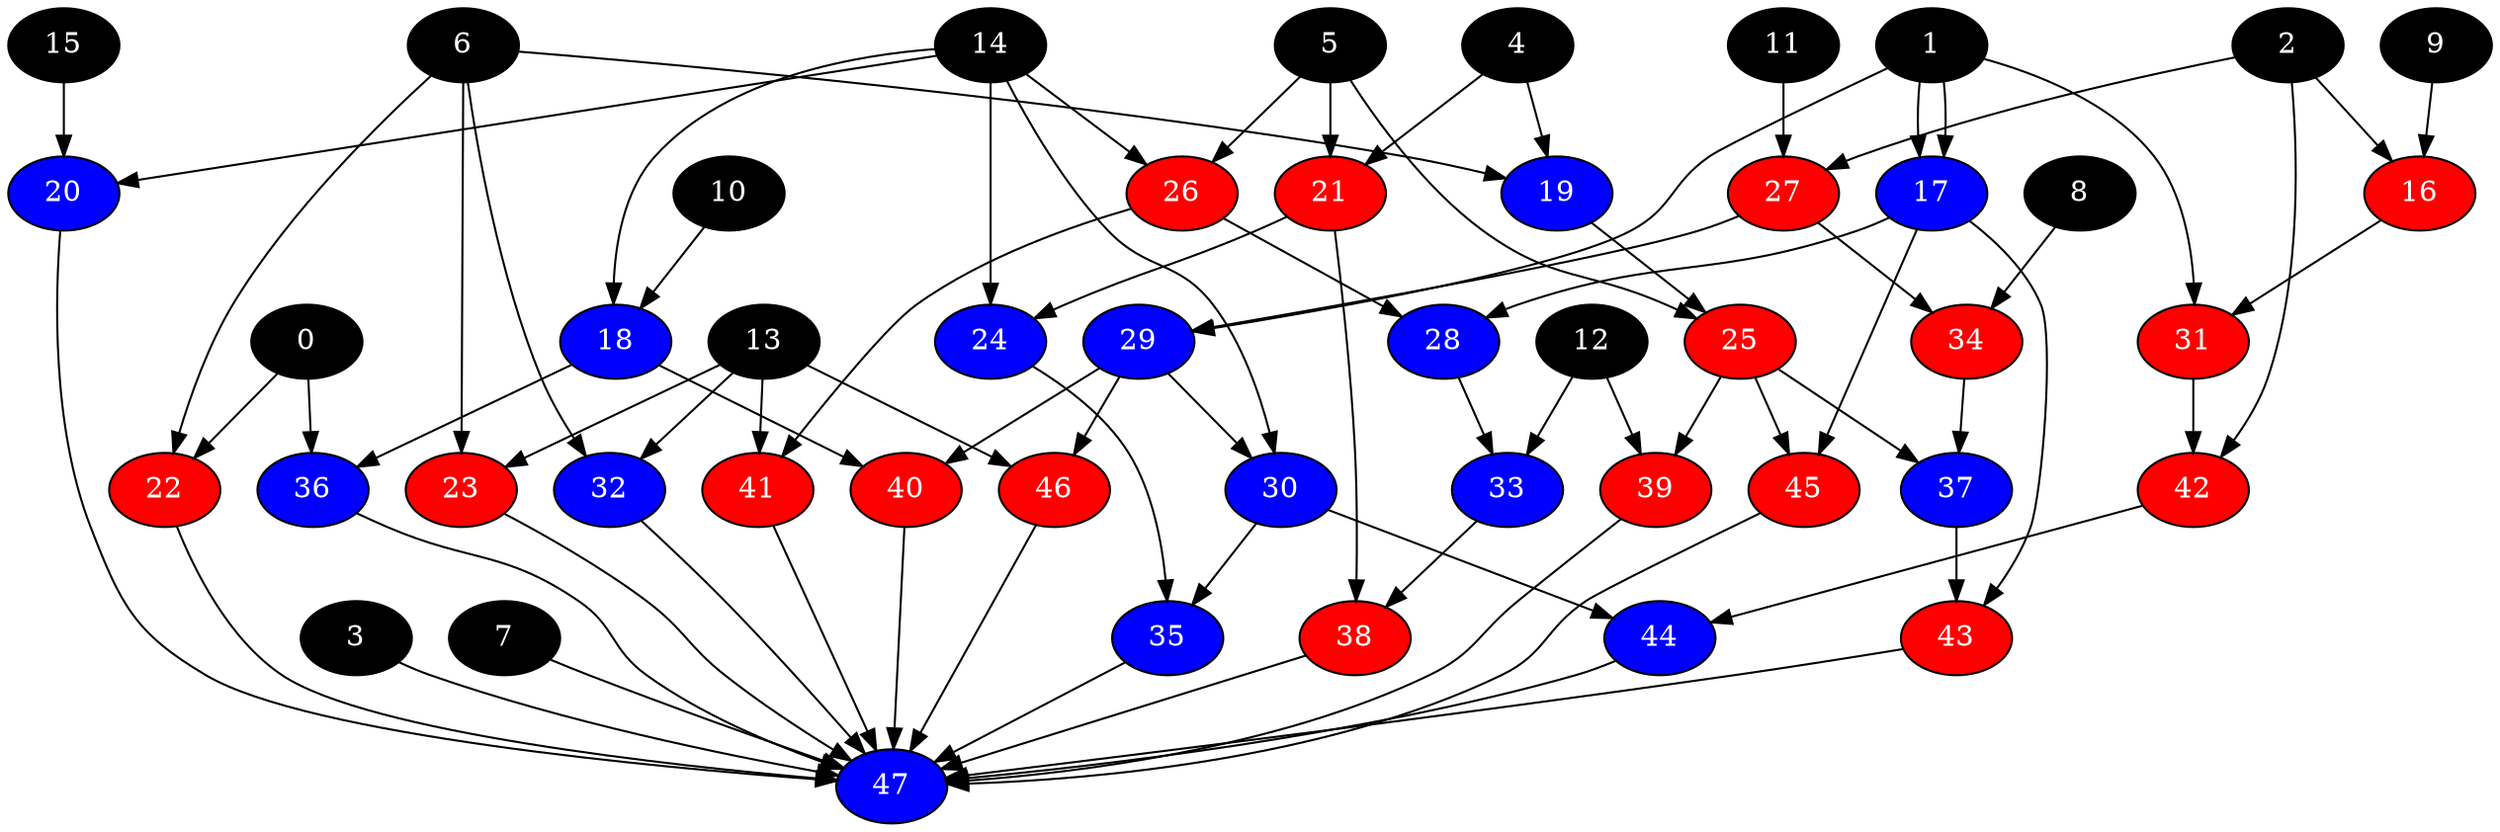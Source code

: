 digraph {
	0 [fillcolor=black fontcolor=white style=filled]
	1 [fillcolor=black fontcolor=white style=filled]
	2 [fillcolor=black fontcolor=white style=filled]
	3 [fillcolor=black fontcolor=white style=filled]
	4 [fillcolor=black fontcolor=white style=filled]
	5 [fillcolor=black fontcolor=white style=filled]
	6 [fillcolor=black fontcolor=white style=filled]
	7 [fillcolor=black fontcolor=white style=filled]
	8 [fillcolor=black fontcolor=white style=filled]
	9 [fillcolor=black fontcolor=white style=filled]
	10 [fillcolor=black fontcolor=white style=filled]
	11 [fillcolor=black fontcolor=white style=filled]
	12 [fillcolor=black fontcolor=white style=filled]
	13 [fillcolor=black fontcolor=white style=filled]
	14 [fillcolor=black fontcolor=white style=filled]
	15 [fillcolor=black fontcolor=white style=filled]
	16 [fillcolor=red fontcolor=white style=filled]
	9 -> 16
	2 -> 16
	17 [fillcolor=blue fontcolor=white style=filled]
	1 -> 17
	1 -> 17
	18 [fillcolor=blue fontcolor=white style=filled]
	14 -> 18
	10 -> 18
	19 [fillcolor=blue fontcolor=white style=filled]
	6 -> 19
	4 -> 19
	20 [fillcolor=blue fontcolor=white style=filled]
	15 -> 20
	14 -> 20
	21 [fillcolor=red fontcolor=white style=filled]
	4 -> 21
	5 -> 21
	22 [fillcolor=red fontcolor=white style=filled]
	0 -> 22
	6 -> 22
	23 [fillcolor=red fontcolor=white style=filled]
	13 -> 23
	6 -> 23
	24 [fillcolor=blue fontcolor=white style=filled]
	14 -> 24
	21 -> 24
	25 [fillcolor=red fontcolor=white style=filled]
	5 -> 25
	19 -> 25
	26 [fillcolor=red fontcolor=white style=filled]
	5 -> 26
	14 -> 26
	27 [fillcolor=red fontcolor=white style=filled]
	11 -> 27
	2 -> 27
	28 [fillcolor=blue fontcolor=white style=filled]
	17 -> 28
	26 -> 28
	29 [fillcolor=blue fontcolor=white style=filled]
	27 -> 29
	1 -> 29
	30 [fillcolor=blue fontcolor=white style=filled]
	29 -> 30
	14 -> 30
	31 [fillcolor=red fontcolor=white style=filled]
	16 -> 31
	1 -> 31
	32 [fillcolor=blue fontcolor=white style=filled]
	13 -> 32
	6 -> 32
	33 [fillcolor=blue fontcolor=white style=filled]
	28 -> 33
	12 -> 33
	34 [fillcolor=red fontcolor=white style=filled]
	27 -> 34
	8 -> 34
	35 [fillcolor=blue fontcolor=white style=filled]
	24 -> 35
	30 -> 35
	36 [fillcolor=blue fontcolor=white style=filled]
	18 -> 36
	0 -> 36
	37 [fillcolor=blue fontcolor=white style=filled]
	25 -> 37
	34 -> 37
	38 [fillcolor=red fontcolor=white style=filled]
	33 -> 38
	21 -> 38
	39 [fillcolor=red fontcolor=white style=filled]
	25 -> 39
	12 -> 39
	40 [fillcolor=red fontcolor=white style=filled]
	18 -> 40
	29 -> 40
	41 [fillcolor=red fontcolor=white style=filled]
	26 -> 41
	13 -> 41
	42 [fillcolor=red fontcolor=white style=filled]
	31 -> 42
	2 -> 42
	43 [fillcolor=red fontcolor=white style=filled]
	37 -> 43
	17 -> 43
	44 [fillcolor=blue fontcolor=white style=filled]
	42 -> 44
	30 -> 44
	45 [fillcolor=red fontcolor=white style=filled]
	25 -> 45
	17 -> 45
	46 [fillcolor=red fontcolor=white style=filled]
	29 -> 46
	13 -> 46
	47 [fillcolor=blue fontcolor=white style=filled]
	3 -> 47
	7 -> 47
	20 -> 47
	22 -> 47
	23 -> 47
	32 -> 47
	35 -> 47
	36 -> 47
	38 -> 47
	39 -> 47
	40 -> 47
	41 -> 47
	43 -> 47
	44 -> 47
	45 -> 47
	46 -> 47
}
